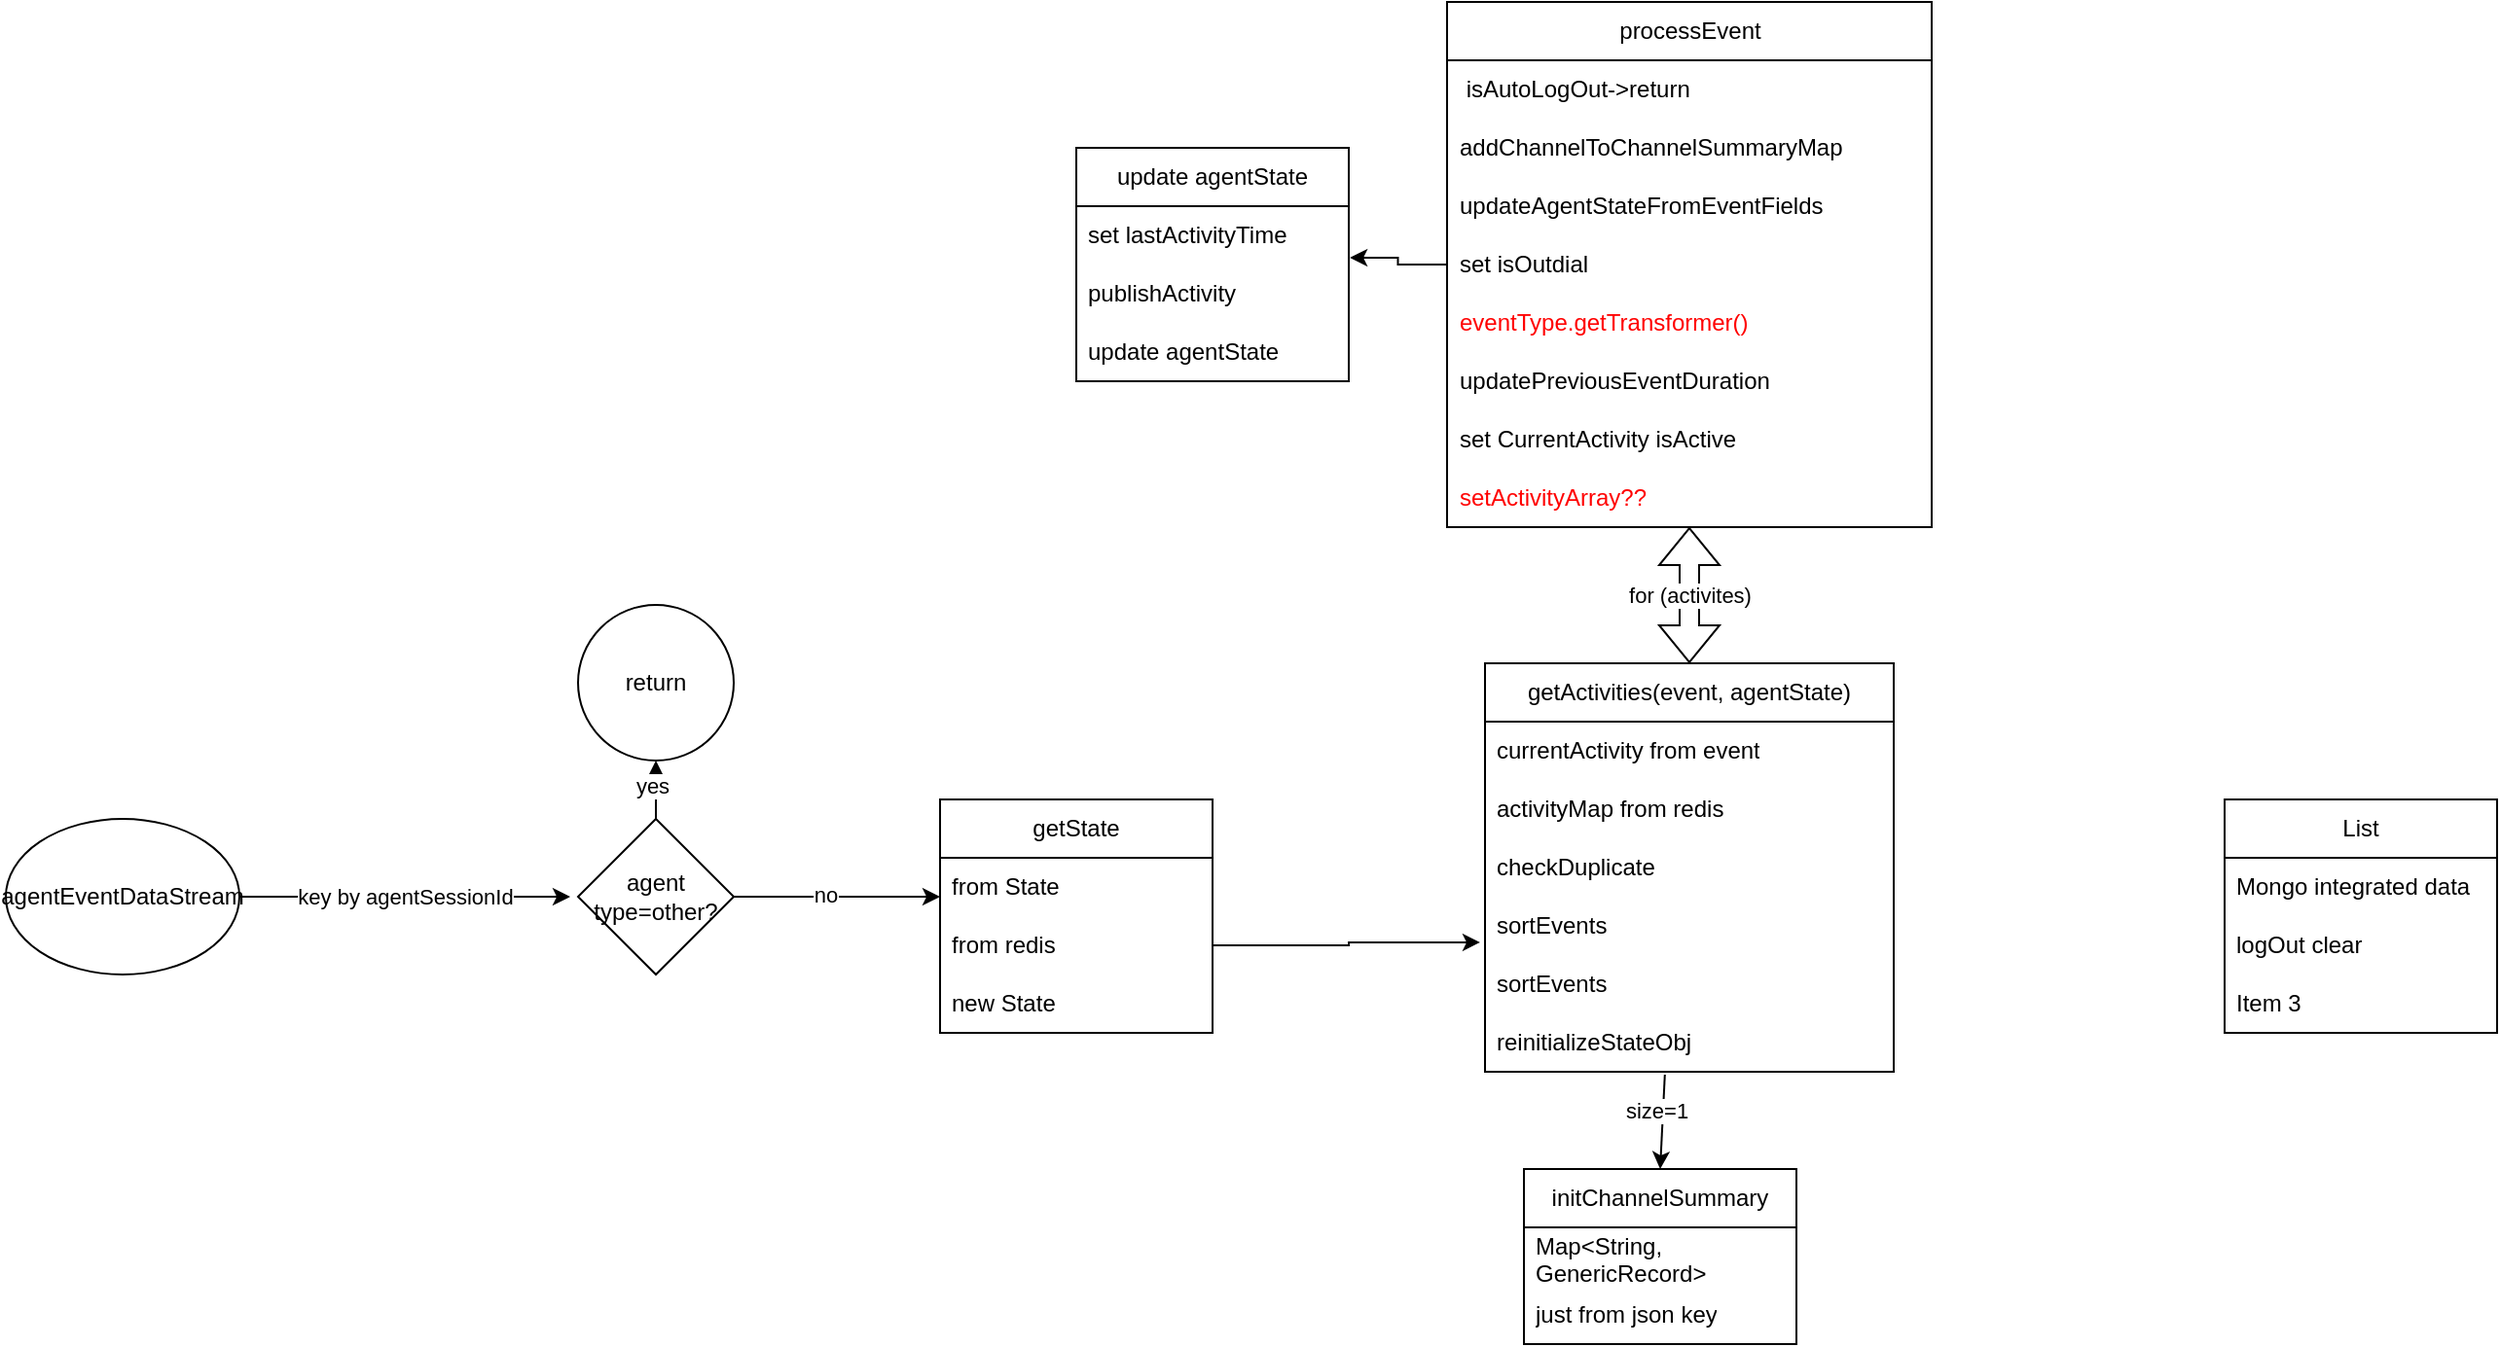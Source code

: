 <mxfile version="21.3.7" type="github">
  <diagram name="第 1 页" id="Cns6lqlfMmVtD7QGtzmP">
    <mxGraphModel dx="1187" dy="1866" grid="1" gridSize="10" guides="1" tooltips="1" connect="1" arrows="1" fold="1" page="1" pageScale="1" pageWidth="827" pageHeight="1169" math="0" shadow="0">
      <root>
        <mxCell id="0" />
        <mxCell id="1" parent="0" />
        <mxCell id="Irm8DqoZcO06xaiD0nKY-2" value="key by&amp;nbsp;agentSessionId" style="endArrow=classic;html=1;rounded=0;" edge="1" parent="1" source="Irm8DqoZcO06xaiD0nKY-3">
          <mxGeometry width="50" height="50" relative="1" as="geometry">
            <mxPoint x="139.82" y="73.792" as="sourcePoint" />
            <mxPoint x="330" y="130" as="targetPoint" />
          </mxGeometry>
        </mxCell>
        <mxCell id="Irm8DqoZcO06xaiD0nKY-3" value="agentEventDataStream" style="ellipse;whiteSpace=wrap;html=1;" vertex="1" parent="1">
          <mxGeometry x="40" y="90" width="120" height="80" as="geometry" />
        </mxCell>
        <mxCell id="Irm8DqoZcO06xaiD0nKY-6" value="" style="edgeStyle=orthogonalEdgeStyle;rounded=0;orthogonalLoop=1;jettySize=auto;html=1;entryX=0.5;entryY=1;entryDx=0;entryDy=0;" edge="1" parent="1" source="Irm8DqoZcO06xaiD0nKY-4" target="Irm8DqoZcO06xaiD0nKY-8">
          <mxGeometry relative="1" as="geometry">
            <mxPoint x="480" y="80" as="targetPoint" />
          </mxGeometry>
        </mxCell>
        <mxCell id="Irm8DqoZcO06xaiD0nKY-7" value="yes" style="edgeLabel;html=1;align=center;verticalAlign=middle;resizable=0;points=[];" vertex="1" connectable="0" parent="Irm8DqoZcO06xaiD0nKY-6">
          <mxGeometry x="-0.1" y="-2" relative="1" as="geometry">
            <mxPoint as="offset" />
          </mxGeometry>
        </mxCell>
        <mxCell id="Irm8DqoZcO06xaiD0nKY-30" style="edgeStyle=orthogonalEdgeStyle;rounded=0;orthogonalLoop=1;jettySize=auto;html=1;entryX=0;entryY=0.667;entryDx=0;entryDy=0;entryPerimeter=0;" edge="1" parent="1" source="Irm8DqoZcO06xaiD0nKY-4" target="Irm8DqoZcO06xaiD0nKY-57">
          <mxGeometry relative="1" as="geometry">
            <mxPoint x="520" y="130" as="targetPoint" />
          </mxGeometry>
        </mxCell>
        <mxCell id="Irm8DqoZcO06xaiD0nKY-31" value="no" style="edgeLabel;html=1;align=center;verticalAlign=middle;resizable=0;points=[];" vertex="1" connectable="0" parent="Irm8DqoZcO06xaiD0nKY-30">
          <mxGeometry x="-0.117" y="1" relative="1" as="geometry">
            <mxPoint as="offset" />
          </mxGeometry>
        </mxCell>
        <mxCell id="Irm8DqoZcO06xaiD0nKY-4" value="agent type=other?" style="rhombus;whiteSpace=wrap;html=1;" vertex="1" parent="1">
          <mxGeometry x="334" y="90" width="80" height="80" as="geometry" />
        </mxCell>
        <mxCell id="Irm8DqoZcO06xaiD0nKY-8" value="return" style="ellipse;whiteSpace=wrap;html=1;aspect=fixed;" vertex="1" parent="1">
          <mxGeometry x="334" y="-20" width="80" height="80" as="geometry" />
        </mxCell>
        <mxCell id="Irm8DqoZcO06xaiD0nKY-56" value="getState" style="swimlane;fontStyle=0;childLayout=stackLayout;horizontal=1;startSize=30;horizontalStack=0;resizeParent=1;resizeParentMax=0;resizeLast=0;collapsible=1;marginBottom=0;whiteSpace=wrap;html=1;" vertex="1" parent="1">
          <mxGeometry x="520" y="80" width="140" height="120" as="geometry" />
        </mxCell>
        <mxCell id="Irm8DqoZcO06xaiD0nKY-57" value="from State" style="text;strokeColor=none;fillColor=none;align=left;verticalAlign=middle;spacingLeft=4;spacingRight=4;overflow=hidden;points=[[0,0.5],[1,0.5]];portConstraint=eastwest;rotatable=0;whiteSpace=wrap;html=1;" vertex="1" parent="Irm8DqoZcO06xaiD0nKY-56">
          <mxGeometry y="30" width="140" height="30" as="geometry" />
        </mxCell>
        <mxCell id="Irm8DqoZcO06xaiD0nKY-58" value="from redis" style="text;strokeColor=none;fillColor=none;align=left;verticalAlign=middle;spacingLeft=4;spacingRight=4;overflow=hidden;points=[[0,0.5],[1,0.5]];portConstraint=eastwest;rotatable=0;whiteSpace=wrap;html=1;" vertex="1" parent="Irm8DqoZcO06xaiD0nKY-56">
          <mxGeometry y="60" width="140" height="30" as="geometry" />
        </mxCell>
        <mxCell id="Irm8DqoZcO06xaiD0nKY-59" value="new State" style="text;strokeColor=none;fillColor=none;align=left;verticalAlign=middle;spacingLeft=4;spacingRight=4;overflow=hidden;points=[[0,0.5],[1,0.5]];portConstraint=eastwest;rotatable=0;whiteSpace=wrap;html=1;" vertex="1" parent="Irm8DqoZcO06xaiD0nKY-56">
          <mxGeometry y="90" width="140" height="30" as="geometry" />
        </mxCell>
        <mxCell id="Irm8DqoZcO06xaiD0nKY-74" value="getActivities(event, agentState)" style="swimlane;fontStyle=0;childLayout=stackLayout;horizontal=1;startSize=30;horizontalStack=0;resizeParent=1;resizeParentMax=0;resizeLast=0;collapsible=1;marginBottom=0;whiteSpace=wrap;html=1;" vertex="1" parent="1">
          <mxGeometry x="800" y="10" width="210" height="210" as="geometry" />
        </mxCell>
        <mxCell id="Irm8DqoZcO06xaiD0nKY-75" value="currentActivity from event" style="text;strokeColor=none;fillColor=none;align=left;verticalAlign=middle;spacingLeft=4;spacingRight=4;overflow=hidden;points=[[0,0.5],[1,0.5]];portConstraint=eastwest;rotatable=0;whiteSpace=wrap;html=1;" vertex="1" parent="Irm8DqoZcO06xaiD0nKY-74">
          <mxGeometry y="30" width="210" height="30" as="geometry" />
        </mxCell>
        <mxCell id="Irm8DqoZcO06xaiD0nKY-76" value="activityMap from redis" style="text;strokeColor=none;fillColor=none;align=left;verticalAlign=middle;spacingLeft=4;spacingRight=4;overflow=hidden;points=[[0,0.5],[1,0.5]];portConstraint=eastwest;rotatable=0;whiteSpace=wrap;html=1;" vertex="1" parent="Irm8DqoZcO06xaiD0nKY-74">
          <mxGeometry y="60" width="210" height="30" as="geometry" />
        </mxCell>
        <mxCell id="Irm8DqoZcO06xaiD0nKY-77" value="checkDuplicate" style="text;strokeColor=none;fillColor=none;align=left;verticalAlign=middle;spacingLeft=4;spacingRight=4;overflow=hidden;points=[[0,0.5],[1,0.5]];portConstraint=eastwest;rotatable=0;whiteSpace=wrap;html=1;" vertex="1" parent="Irm8DqoZcO06xaiD0nKY-74">
          <mxGeometry y="90" width="210" height="30" as="geometry" />
        </mxCell>
        <mxCell id="Irm8DqoZcO06xaiD0nKY-78" value="sortEvents" style="text;strokeColor=none;fillColor=none;align=left;verticalAlign=middle;spacingLeft=4;spacingRight=4;overflow=hidden;points=[[0,0.5],[1,0.5]];portConstraint=eastwest;rotatable=0;whiteSpace=wrap;html=1;" vertex="1" parent="Irm8DqoZcO06xaiD0nKY-74">
          <mxGeometry y="120" width="210" height="30" as="geometry" />
        </mxCell>
        <mxCell id="Irm8DqoZcO06xaiD0nKY-79" value="sortEvents" style="text;strokeColor=none;fillColor=none;align=left;verticalAlign=middle;spacingLeft=4;spacingRight=4;overflow=hidden;points=[[0,0.5],[1,0.5]];portConstraint=eastwest;rotatable=0;whiteSpace=wrap;html=1;" vertex="1" parent="Irm8DqoZcO06xaiD0nKY-74">
          <mxGeometry y="150" width="210" height="30" as="geometry" />
        </mxCell>
        <mxCell id="Irm8DqoZcO06xaiD0nKY-80" value="reinitializeStateObj" style="text;strokeColor=none;fillColor=none;align=left;verticalAlign=middle;spacingLeft=4;spacingRight=4;overflow=hidden;points=[[0,0.5],[1,0.5]];portConstraint=eastwest;rotatable=0;whiteSpace=wrap;html=1;" vertex="1" parent="Irm8DqoZcO06xaiD0nKY-74">
          <mxGeometry y="180" width="210" height="30" as="geometry" />
        </mxCell>
        <mxCell id="Irm8DqoZcO06xaiD0nKY-82" value="initChannelSummary" style="swimlane;fontStyle=0;childLayout=stackLayout;horizontal=1;startSize=30;horizontalStack=0;resizeParent=1;resizeParentMax=0;resizeLast=0;collapsible=1;marginBottom=0;whiteSpace=wrap;html=1;" vertex="1" parent="1">
          <mxGeometry x="820" y="270" width="140" height="90" as="geometry" />
        </mxCell>
        <mxCell id="Irm8DqoZcO06xaiD0nKY-83" value="Map&amp;lt;String, GenericRecord&amp;gt;" style="text;strokeColor=none;fillColor=none;align=left;verticalAlign=middle;spacingLeft=4;spacingRight=4;overflow=hidden;points=[[0,0.5],[1,0.5]];portConstraint=eastwest;rotatable=0;whiteSpace=wrap;html=1;" vertex="1" parent="Irm8DqoZcO06xaiD0nKY-82">
          <mxGeometry y="30" width="140" height="30" as="geometry" />
        </mxCell>
        <mxCell id="Irm8DqoZcO06xaiD0nKY-84" value="just from json key" style="text;strokeColor=none;fillColor=none;align=left;verticalAlign=middle;spacingLeft=4;spacingRight=4;overflow=hidden;points=[[0,0.5],[1,0.5]];portConstraint=eastwest;rotatable=0;whiteSpace=wrap;html=1;" vertex="1" parent="Irm8DqoZcO06xaiD0nKY-82">
          <mxGeometry y="60" width="140" height="30" as="geometry" />
        </mxCell>
        <mxCell id="Irm8DqoZcO06xaiD0nKY-86" value="" style="endArrow=classic;html=1;rounded=0;entryX=0.5;entryY=0;entryDx=0;entryDy=0;exitX=0.44;exitY=1.05;exitDx=0;exitDy=0;exitPerimeter=0;" edge="1" parent="1" source="Irm8DqoZcO06xaiD0nKY-80" target="Irm8DqoZcO06xaiD0nKY-82">
          <mxGeometry width="50" height="50" relative="1" as="geometry">
            <mxPoint x="730" y="390" as="sourcePoint" />
            <mxPoint x="780" y="340" as="targetPoint" />
          </mxGeometry>
        </mxCell>
        <mxCell id="Irm8DqoZcO06xaiD0nKY-87" value="size=1" style="edgeLabel;html=1;align=center;verticalAlign=middle;resizable=0;points=[];" vertex="1" connectable="0" parent="Irm8DqoZcO06xaiD0nKY-86">
          <mxGeometry x="-0.256" y="-4" relative="1" as="geometry">
            <mxPoint as="offset" />
          </mxGeometry>
        </mxCell>
        <mxCell id="Irm8DqoZcO06xaiD0nKY-88" value="for (activites)" style="shape=flexArrow;endArrow=classic;startArrow=classic;html=1;rounded=0;" edge="1" parent="1" source="Irm8DqoZcO06xaiD0nKY-74" target="Irm8DqoZcO06xaiD0nKY-98">
          <mxGeometry width="100" height="100" relative="1" as="geometry">
            <mxPoint x="860" y="-20" as="sourcePoint" />
            <mxPoint x="1210" y="100" as="targetPoint" />
          </mxGeometry>
        </mxCell>
        <mxCell id="Irm8DqoZcO06xaiD0nKY-89" style="edgeStyle=orthogonalEdgeStyle;rounded=0;orthogonalLoop=1;jettySize=auto;html=1;entryX=-0.012;entryY=0.783;entryDx=0;entryDy=0;entryPerimeter=0;" edge="1" parent="1" source="Irm8DqoZcO06xaiD0nKY-58" target="Irm8DqoZcO06xaiD0nKY-78">
          <mxGeometry relative="1" as="geometry" />
        </mxCell>
        <mxCell id="Irm8DqoZcO06xaiD0nKY-105" style="edgeStyle=orthogonalEdgeStyle;rounded=0;orthogonalLoop=1;jettySize=auto;html=1;entryX=1.004;entryY=0.883;entryDx=0;entryDy=0;entryPerimeter=0;" edge="1" parent="1" source="Irm8DqoZcO06xaiD0nKY-90" target="Irm8DqoZcO06xaiD0nKY-101">
          <mxGeometry relative="1" as="geometry" />
        </mxCell>
        <mxCell id="Irm8DqoZcO06xaiD0nKY-90" value="processEvent" style="swimlane;fontStyle=0;childLayout=stackLayout;horizontal=1;startSize=30;horizontalStack=0;resizeParent=1;resizeParentMax=0;resizeLast=0;collapsible=1;marginBottom=0;whiteSpace=wrap;html=1;" vertex="1" parent="1">
          <mxGeometry x="780.5" y="-330" width="249" height="270" as="geometry" />
        </mxCell>
        <mxCell id="Irm8DqoZcO06xaiD0nKY-91" value="&amp;nbsp;isAutoLogOut-&amp;gt;return" style="text;strokeColor=none;fillColor=none;align=left;verticalAlign=middle;spacingLeft=4;spacingRight=4;overflow=hidden;points=[[0,0.5],[1,0.5]];portConstraint=eastwest;rotatable=0;whiteSpace=wrap;html=1;" vertex="1" parent="Irm8DqoZcO06xaiD0nKY-90">
          <mxGeometry y="30" width="249" height="30" as="geometry" />
        </mxCell>
        <mxCell id="Irm8DqoZcO06xaiD0nKY-92" value="addChannelToChannelSummaryMap" style="text;strokeColor=none;fillColor=none;align=left;verticalAlign=middle;spacingLeft=4;spacingRight=4;overflow=hidden;points=[[0,0.5],[1,0.5]];portConstraint=eastwest;rotatable=0;whiteSpace=wrap;html=1;" vertex="1" parent="Irm8DqoZcO06xaiD0nKY-90">
          <mxGeometry y="60" width="249" height="30" as="geometry" />
        </mxCell>
        <mxCell id="Irm8DqoZcO06xaiD0nKY-93" value="updateAgentStateFromEventFields" style="text;strokeColor=none;fillColor=none;align=left;verticalAlign=middle;spacingLeft=4;spacingRight=4;overflow=hidden;points=[[0,0.5],[1,0.5]];portConstraint=eastwest;rotatable=0;whiteSpace=wrap;html=1;" vertex="1" parent="Irm8DqoZcO06xaiD0nKY-90">
          <mxGeometry y="90" width="249" height="30" as="geometry" />
        </mxCell>
        <mxCell id="Irm8DqoZcO06xaiD0nKY-94" value="set isOutdial" style="text;strokeColor=none;fillColor=none;align=left;verticalAlign=middle;spacingLeft=4;spacingRight=4;overflow=hidden;points=[[0,0.5],[1,0.5]];portConstraint=eastwest;rotatable=0;whiteSpace=wrap;html=1;" vertex="1" parent="Irm8DqoZcO06xaiD0nKY-90">
          <mxGeometry y="120" width="249" height="30" as="geometry" />
        </mxCell>
        <mxCell id="Irm8DqoZcO06xaiD0nKY-95" value="&lt;font color=&quot;#ff0000&quot;&gt;eventType.getTransformer()&lt;/font&gt;" style="text;strokeColor=none;fillColor=none;align=left;verticalAlign=middle;spacingLeft=4;spacingRight=4;overflow=hidden;points=[[0,0.5],[1,0.5]];portConstraint=eastwest;rotatable=0;whiteSpace=wrap;html=1;" vertex="1" parent="Irm8DqoZcO06xaiD0nKY-90">
          <mxGeometry y="150" width="249" height="30" as="geometry" />
        </mxCell>
        <mxCell id="Irm8DqoZcO06xaiD0nKY-96" value="updatePreviousEventDuration" style="text;strokeColor=none;fillColor=none;align=left;verticalAlign=middle;spacingLeft=4;spacingRight=4;overflow=hidden;points=[[0,0.5],[1,0.5]];portConstraint=eastwest;rotatable=0;whiteSpace=wrap;html=1;" vertex="1" parent="Irm8DqoZcO06xaiD0nKY-90">
          <mxGeometry y="180" width="249" height="30" as="geometry" />
        </mxCell>
        <mxCell id="Irm8DqoZcO06xaiD0nKY-97" value="set CurrentActivity isActive" style="text;strokeColor=none;fillColor=none;align=left;verticalAlign=middle;spacingLeft=4;spacingRight=4;overflow=hidden;points=[[0,0.5],[1,0.5]];portConstraint=eastwest;rotatable=0;whiteSpace=wrap;html=1;" vertex="1" parent="Irm8DqoZcO06xaiD0nKY-90">
          <mxGeometry y="210" width="249" height="30" as="geometry" />
        </mxCell>
        <mxCell id="Irm8DqoZcO06xaiD0nKY-98" value="&lt;font color=&quot;#ff0000&quot;&gt;setActivityArray??&lt;/font&gt;" style="text;strokeColor=none;fillColor=none;align=left;verticalAlign=middle;spacingLeft=4;spacingRight=4;overflow=hidden;points=[[0,0.5],[1,0.5]];portConstraint=eastwest;rotatable=0;whiteSpace=wrap;html=1;" vertex="1" parent="Irm8DqoZcO06xaiD0nKY-90">
          <mxGeometry y="240" width="249" height="30" as="geometry" />
        </mxCell>
        <mxCell id="Irm8DqoZcO06xaiD0nKY-100" value="update agentState" style="swimlane;fontStyle=0;childLayout=stackLayout;horizontal=1;startSize=30;horizontalStack=0;resizeParent=1;resizeParentMax=0;resizeLast=0;collapsible=1;marginBottom=0;whiteSpace=wrap;html=1;" vertex="1" parent="1">
          <mxGeometry x="590" y="-255" width="140" height="120" as="geometry" />
        </mxCell>
        <mxCell id="Irm8DqoZcO06xaiD0nKY-101" value="set lastActivityTime" style="text;strokeColor=none;fillColor=none;align=left;verticalAlign=middle;spacingLeft=4;spacingRight=4;overflow=hidden;points=[[0,0.5],[1,0.5]];portConstraint=eastwest;rotatable=0;whiteSpace=wrap;html=1;" vertex="1" parent="Irm8DqoZcO06xaiD0nKY-100">
          <mxGeometry y="30" width="140" height="30" as="geometry" />
        </mxCell>
        <mxCell id="Irm8DqoZcO06xaiD0nKY-102" value="publishActivity" style="text;strokeColor=none;fillColor=none;align=left;verticalAlign=middle;spacingLeft=4;spacingRight=4;overflow=hidden;points=[[0,0.5],[1,0.5]];portConstraint=eastwest;rotatable=0;whiteSpace=wrap;html=1;" vertex="1" parent="Irm8DqoZcO06xaiD0nKY-100">
          <mxGeometry y="60" width="140" height="30" as="geometry" />
        </mxCell>
        <mxCell id="Irm8DqoZcO06xaiD0nKY-103" value="update&amp;nbsp;agentState" style="text;strokeColor=none;fillColor=none;align=left;verticalAlign=middle;spacingLeft=4;spacingRight=4;overflow=hidden;points=[[0,0.5],[1,0.5]];portConstraint=eastwest;rotatable=0;whiteSpace=wrap;html=1;" vertex="1" parent="Irm8DqoZcO06xaiD0nKY-100">
          <mxGeometry y="90" width="140" height="30" as="geometry" />
        </mxCell>
        <mxCell id="Irm8DqoZcO06xaiD0nKY-106" value="List" style="swimlane;fontStyle=0;childLayout=stackLayout;horizontal=1;startSize=30;horizontalStack=0;resizeParent=1;resizeParentMax=0;resizeLast=0;collapsible=1;marginBottom=0;whiteSpace=wrap;html=1;" vertex="1" parent="1">
          <mxGeometry x="1180" y="80" width="140" height="120" as="geometry" />
        </mxCell>
        <mxCell id="Irm8DqoZcO06xaiD0nKY-107" value="Mongo integrated data" style="text;strokeColor=none;fillColor=none;align=left;verticalAlign=middle;spacingLeft=4;spacingRight=4;overflow=hidden;points=[[0,0.5],[1,0.5]];portConstraint=eastwest;rotatable=0;whiteSpace=wrap;html=1;" vertex="1" parent="Irm8DqoZcO06xaiD0nKY-106">
          <mxGeometry y="30" width="140" height="30" as="geometry" />
        </mxCell>
        <mxCell id="Irm8DqoZcO06xaiD0nKY-108" value="logOut clear" style="text;strokeColor=none;fillColor=none;align=left;verticalAlign=middle;spacingLeft=4;spacingRight=4;overflow=hidden;points=[[0,0.5],[1,0.5]];portConstraint=eastwest;rotatable=0;whiteSpace=wrap;html=1;" vertex="1" parent="Irm8DqoZcO06xaiD0nKY-106">
          <mxGeometry y="60" width="140" height="30" as="geometry" />
        </mxCell>
        <mxCell id="Irm8DqoZcO06xaiD0nKY-109" value="Item 3" style="text;strokeColor=none;fillColor=none;align=left;verticalAlign=middle;spacingLeft=4;spacingRight=4;overflow=hidden;points=[[0,0.5],[1,0.5]];portConstraint=eastwest;rotatable=0;whiteSpace=wrap;html=1;" vertex="1" parent="Irm8DqoZcO06xaiD0nKY-106">
          <mxGeometry y="90" width="140" height="30" as="geometry" />
        </mxCell>
      </root>
    </mxGraphModel>
  </diagram>
</mxfile>
